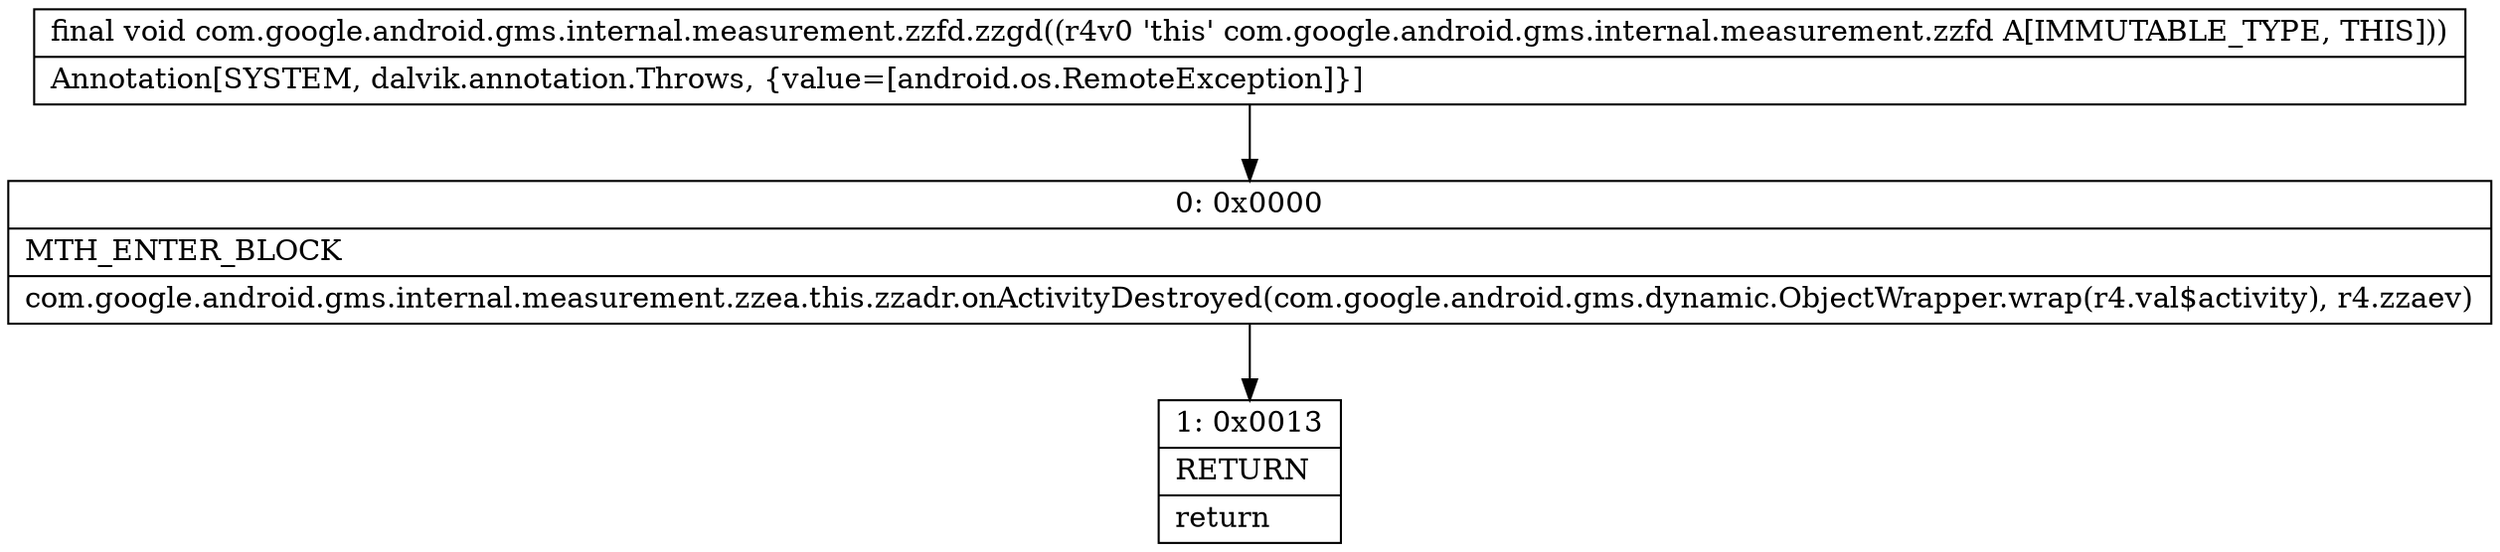 digraph "CFG forcom.google.android.gms.internal.measurement.zzfd.zzgd()V" {
Node_0 [shape=record,label="{0\:\ 0x0000|MTH_ENTER_BLOCK\l|com.google.android.gms.internal.measurement.zzea.this.zzadr.onActivityDestroyed(com.google.android.gms.dynamic.ObjectWrapper.wrap(r4.val$activity), r4.zzaev)\l}"];
Node_1 [shape=record,label="{1\:\ 0x0013|RETURN\l|return\l}"];
MethodNode[shape=record,label="{final void com.google.android.gms.internal.measurement.zzfd.zzgd((r4v0 'this' com.google.android.gms.internal.measurement.zzfd A[IMMUTABLE_TYPE, THIS]))  | Annotation[SYSTEM, dalvik.annotation.Throws, \{value=[android.os.RemoteException]\}]\l}"];
MethodNode -> Node_0;
Node_0 -> Node_1;
}

